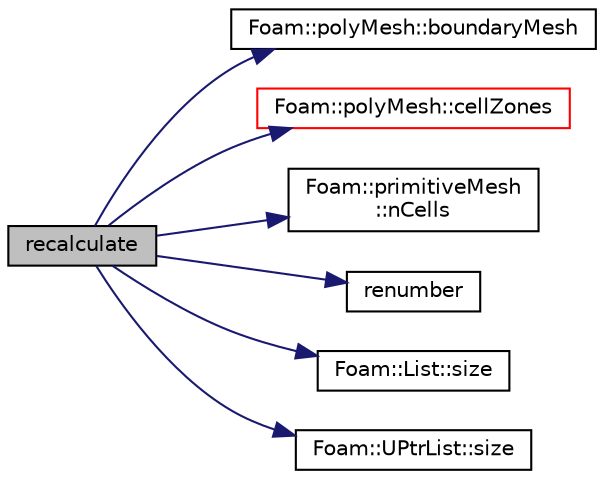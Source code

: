 digraph "recalculate"
{
  bgcolor="transparent";
  edge [fontname="Helvetica",fontsize="10",labelfontname="Helvetica",labelfontsize="10"];
  node [fontname="Helvetica",fontsize="10",shape=record];
  rankdir="LR";
  Node17 [label="recalculate",height=0.2,width=0.4,color="black", fillcolor="grey75", style="filled", fontcolor="black"];
  Node17 -> Node18 [color="midnightblue",fontsize="10",style="solid",fontname="Helvetica"];
  Node18 [label="Foam::polyMesh::boundaryMesh",height=0.2,width=0.4,color="black",URL="$a28565.html#a9f2b68c134340291eda6197f47f25484",tooltip="Return boundary mesh. "];
  Node17 -> Node19 [color="midnightblue",fontsize="10",style="solid",fontname="Helvetica"];
  Node19 [label="Foam::polyMesh::cellZones",height=0.2,width=0.4,color="red",URL="$a28565.html#a935f422baa4405e3bb1d9e230b08f824",tooltip="Return cell zone mesh. "];
  Node17 -> Node24 [color="midnightblue",fontsize="10",style="solid",fontname="Helvetica"];
  Node24 [label="Foam::primitiveMesh\l::nCells",height=0.2,width=0.4,color="black",URL="$a28685.html#a13b94bdb0926552bf78ad5210a73a3d5"];
  Node17 -> Node25 [color="midnightblue",fontsize="10",style="solid",fontname="Helvetica"];
  Node25 [label="renumber",height=0.2,width=0.4,color="black",URL="$a22061.html#a28078474a3c32f08def1aad54c9f0fa3",tooltip="Renumber elements. "];
  Node17 -> Node26 [color="midnightblue",fontsize="10",style="solid",fontname="Helvetica"];
  Node26 [label="Foam::List::size",height=0.2,width=0.4,color="black",URL="$a26833.html#a8a5f6fa29bd4b500caf186f60245b384",tooltip="Override size to be inconsistent with allocated storage. "];
  Node17 -> Node27 [color="midnightblue",fontsize="10",style="solid",fontname="Helvetica"];
  Node27 [label="Foam::UPtrList::size",height=0.2,width=0.4,color="black",URL="$a27101.html#a47b3bf30da1eb3ab8076b5fbe00e0494",tooltip="Return the number of elements in the UPtrList. "];
}

